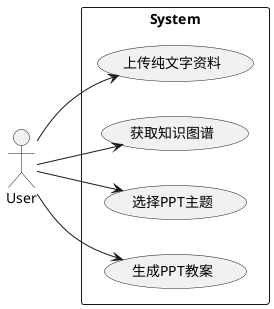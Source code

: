 @startuml
left to right direction
actor User
rectangle "System" {
  usecase "上传纯文字资料" as UC1
  usecase "获取知识图谱" as UC2
  usecase "选择PPT主题" as UC3
  usecase "生成PPT教案" as UC4
  User --> UC1
  User --> UC2
  User --> UC3
  User --> UC4
}
@enduml
